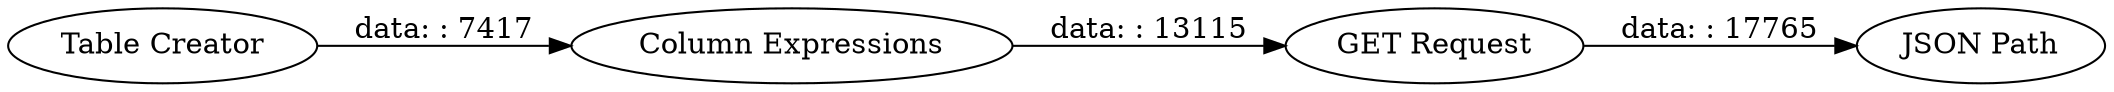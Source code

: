 digraph {
	"3337850038388025663_70" [label="JSON Path"]
	"3337850038388025663_1" [label="Table Creator"]
	"3337850038388025663_63" [label="Column Expressions"]
	"3337850038388025663_69" [label="GET Request"]
	"3337850038388025663_63" -> "3337850038388025663_69" [label="data: : 13115"]
	"3337850038388025663_1" -> "3337850038388025663_63" [label="data: : 7417"]
	"3337850038388025663_69" -> "3337850038388025663_70" [label="data: : 17765"]
	rankdir=LR
}
